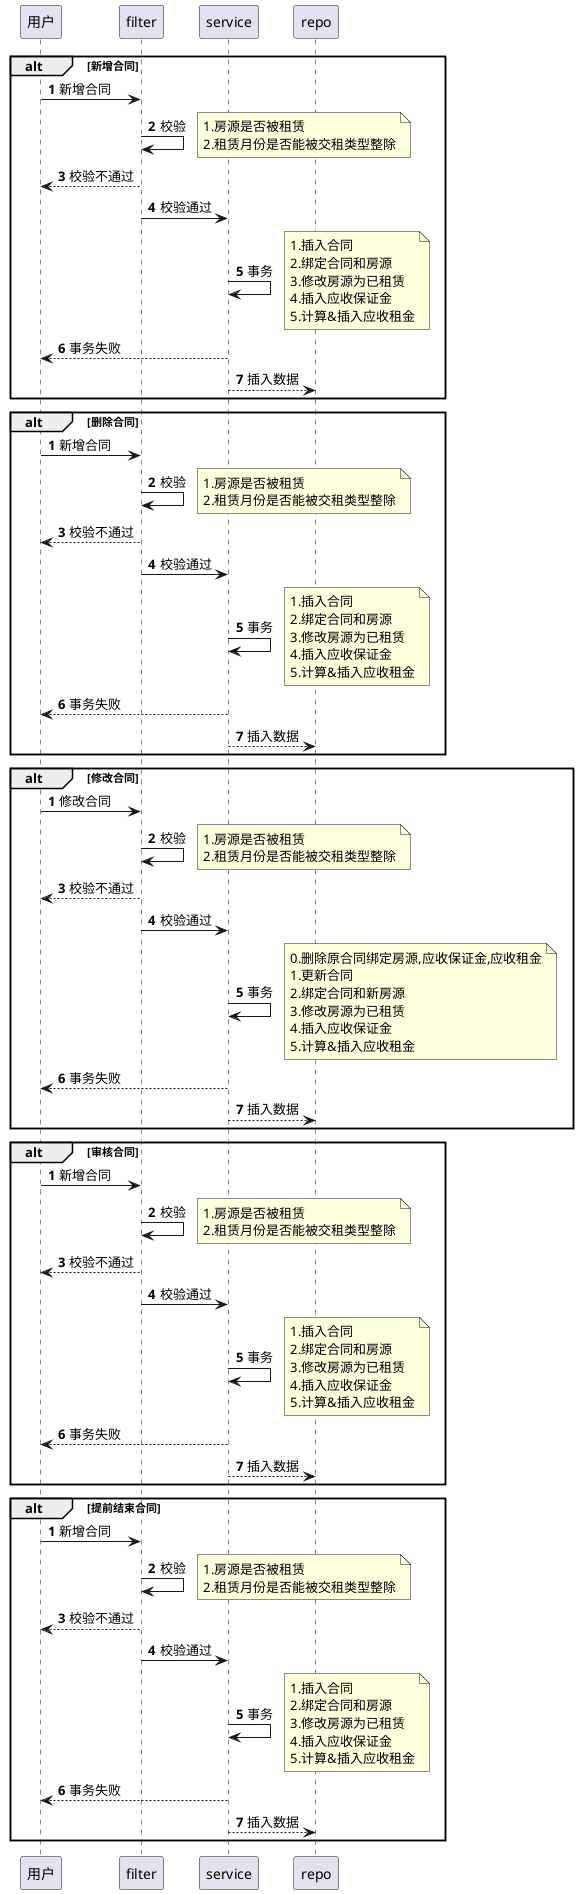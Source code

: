 @startuml
alt 新增合同
autonumber
用户 -> filter: 新增合同
filter -> filter: 校验
note right:1.房源是否被租赁\n2.租赁月份是否能被交租类型整除
filter --> 用户: 校验不通过
filter -> service: 校验通过
service -> service: 事务
note right:1.插入合同\n2.绑定合同和房源\n3.修改房源为已租赁\n4.插入应收保证金\n5.计算&插入应收租金

service --> 用户: 事务失败


service --> repo: 插入数据
end

alt 删除合同

autonumber
用户 -> filter: 新增合同
filter -> filter: 校验
note right:1.房源是否被租赁\n2.租赁月份是否能被交租类型整除
filter --> 用户: 校验不通过
filter -> service: 校验通过
service -> service: 事务
note right:1.插入合同\n2.绑定合同和房源\n3.修改房源为已租赁\n4.插入应收保证金\n5.计算&插入应收租金

service --> 用户: 事务失败


service --> repo: 插入数据

end

alt 修改合同

autonumber
用户 -> filter: 修改合同
filter -> filter: 校验
note right:1.房源是否被租赁\n2.租赁月份是否能被交租类型整除
filter --> 用户: 校验不通过
filter -> service: 校验通过
service -> service: 事务
note right:0.删除原合同绑定房源,应收保证金,应收租金\n1.更新合同\n2.绑定合同和新房源\n3.修改房源为已租赁\n4.插入应收保证金\n5.计算&插入应收租金

service --> 用户: 事务失败


service --> repo: 插入数据

end

alt 审核合同

autonumber
用户 -> filter: 新增合同
filter -> filter: 校验
note right:1.房源是否被租赁\n2.租赁月份是否能被交租类型整除
filter --> 用户: 校验不通过
filter -> service: 校验通过
service -> service: 事务
note right:1.插入合同\n2.绑定合同和房源\n3.修改房源为已租赁\n4.插入应收保证金\n5.计算&插入应收租金

service --> 用户: 事务失败


service --> repo: 插入数据

end

alt 提前结束合同

autonumber
用户 -> filter: 新增合同
filter -> filter: 校验
note right:1.房源是否被租赁\n2.租赁月份是否能被交租类型整除
filter --> 用户: 校验不通过
filter -> service: 校验通过
service -> service: 事务
note right:1.插入合同\n2.绑定合同和房源\n3.修改房源为已租赁\n4.插入应收保证金\n5.计算&插入应收租金

service --> 用户: 事务失败


service --> repo: 插入数据

end

@enduml